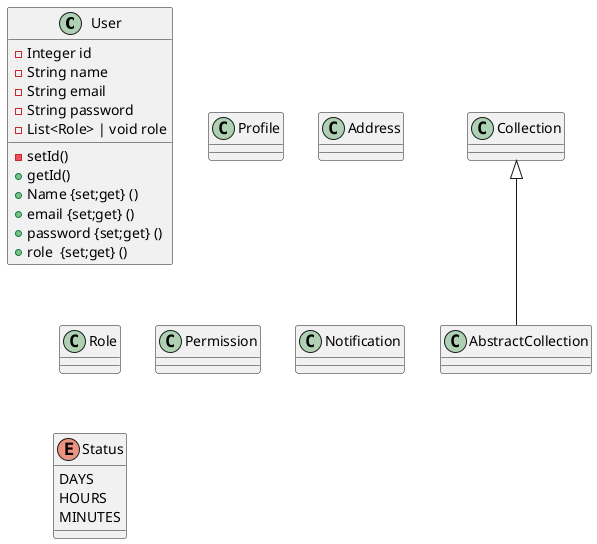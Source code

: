 @startuml
'https://plantuml.com/class-diagram

class User{
    - Integer id
    - String name
    - String email
    - String password
    - List<Role> | void role
    - setId()
    + getId()
    + Name {set;get} ()
    + email {set;get} ()
    + password {set;get} ()
    + role  {set;get} ()
}

class Profile{

}
class Address

class Role
class Permission
class Notification




Collection <|-- AbstractCollection


enum Status {
DAYS
HOURS
MINUTES
}

@enduml